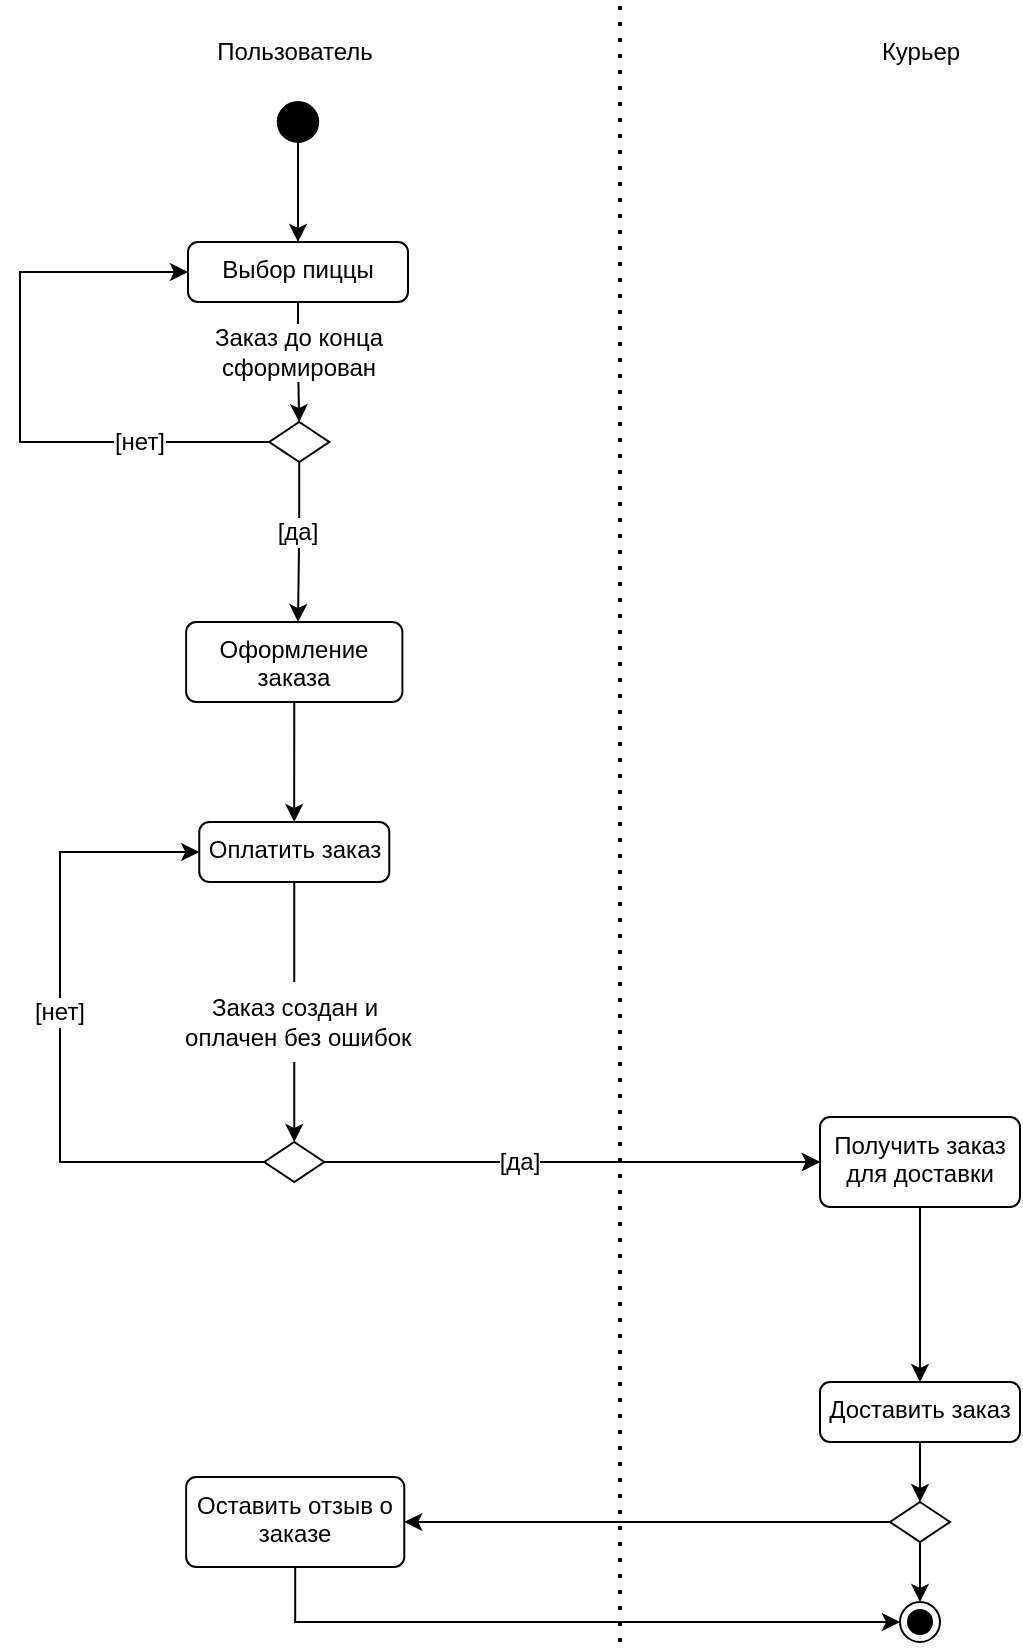 <mxfile version="24.0.6" type="github">
  <diagram name="Страница — 1" id="slqtoTd8akjQ368UW_xO">
    <mxGraphModel dx="2012" dy="651" grid="1" gridSize="10" guides="1" tooltips="1" connect="1" arrows="1" fold="1" page="1" pageScale="1" pageWidth="827" pageHeight="1169" math="0" shadow="0">
      <root>
        <mxCell id="0" />
        <mxCell id="1" parent="0" />
        <mxCell id="k7sPHbPUHjO9x2cmhJNs-1" value="" style="endArrow=none;dashed=1;html=1;dashPattern=1 3;strokeWidth=2;rounded=0;entryX=0.5;entryY=0;entryDx=0;entryDy=0;exitX=0.5;exitY=1;exitDx=0;exitDy=0;" edge="1" parent="1">
          <mxGeometry width="50" height="50" relative="1" as="geometry">
            <mxPoint x="-470" y="950" as="sourcePoint" />
            <mxPoint x="-470" y="130.0" as="targetPoint" />
          </mxGeometry>
        </mxCell>
        <mxCell id="k7sPHbPUHjO9x2cmhJNs-2" value="Пользователь" style="text;html=1;align=center;verticalAlign=middle;resizable=0;points=[];autosize=1;strokeColor=none;fillColor=none;" vertex="1" parent="1">
          <mxGeometry x="-682.87" y="140" width="100" height="30" as="geometry" />
        </mxCell>
        <mxCell id="k7sPHbPUHjO9x2cmhJNs-3" value="Курьер" style="text;html=1;align=center;verticalAlign=middle;resizable=0;points=[];autosize=1;strokeColor=none;fillColor=none;" vertex="1" parent="1">
          <mxGeometry x="-350" y="140" width="60" height="30" as="geometry" />
        </mxCell>
        <mxCell id="k7sPHbPUHjO9x2cmhJNs-10" style="edgeStyle=orthogonalEdgeStyle;rounded=0;orthogonalLoop=1;jettySize=auto;html=1;" edge="1" parent="1" source="k7sPHbPUHjO9x2cmhJNs-21" target="k7sPHbPUHjO9x2cmhJNs-9">
          <mxGeometry relative="1" as="geometry">
            <Array as="points">
              <mxPoint x="-630" y="395" />
              <mxPoint x="-631" y="395" />
            </Array>
          </mxGeometry>
        </mxCell>
        <mxCell id="k7sPHbPUHjO9x2cmhJNs-5" value="Выбор пиццы" style="html=1;align=center;verticalAlign=top;rounded=1;absoluteArcSize=1;arcSize=10;dashed=0;whiteSpace=wrap;" vertex="1" parent="1">
          <mxGeometry x="-686" y="250" width="110" height="30" as="geometry" />
        </mxCell>
        <mxCell id="k7sPHbPUHjO9x2cmhJNs-8" style="edgeStyle=orthogonalEdgeStyle;rounded=0;orthogonalLoop=1;jettySize=auto;html=1;exitX=0.5;exitY=1;exitDx=0;exitDy=0;entryX=0.5;entryY=0;entryDx=0;entryDy=0;" edge="1" parent="1" source="k7sPHbPUHjO9x2cmhJNs-7" target="k7sPHbPUHjO9x2cmhJNs-5">
          <mxGeometry relative="1" as="geometry" />
        </mxCell>
        <mxCell id="k7sPHbPUHjO9x2cmhJNs-7" value="" style="ellipse;fillColor=strokeColor;html=1;" vertex="1" parent="1">
          <mxGeometry x="-641.13" y="180" width="20.25" height="20" as="geometry" />
        </mxCell>
        <mxCell id="k7sPHbPUHjO9x2cmhJNs-12" style="edgeStyle=orthogonalEdgeStyle;rounded=0;orthogonalLoop=1;jettySize=auto;html=1;exitX=0.5;exitY=1;exitDx=0;exitDy=0;" edge="1" parent="1" source="k7sPHbPUHjO9x2cmhJNs-9" target="k7sPHbPUHjO9x2cmhJNs-11">
          <mxGeometry relative="1" as="geometry">
            <mxPoint x="-639.461" y="470" as="sourcePoint" />
            <Array as="points">
              <mxPoint x="-633" y="520" />
              <mxPoint x="-633" y="520" />
            </Array>
          </mxGeometry>
        </mxCell>
        <mxCell id="k7sPHbPUHjO9x2cmhJNs-9" value="Оформление заказа" style="html=1;align=center;verticalAlign=top;rounded=1;absoluteArcSize=1;arcSize=10;dashed=0;whiteSpace=wrap;" vertex="1" parent="1">
          <mxGeometry x="-686.93" y="440" width="108.13" height="40" as="geometry" />
        </mxCell>
        <mxCell id="k7sPHbPUHjO9x2cmhJNs-29" style="edgeStyle=orthogonalEdgeStyle;rounded=0;orthogonalLoop=1;jettySize=auto;html=1;entryX=0.5;entryY=0;entryDx=0;entryDy=0;" edge="1" parent="1" source="k7sPHbPUHjO9x2cmhJNs-11" target="k7sPHbPUHjO9x2cmhJNs-28">
          <mxGeometry relative="1" as="geometry" />
        </mxCell>
        <mxCell id="k7sPHbPUHjO9x2cmhJNs-11" value="Оплатить заказ" style="html=1;align=center;verticalAlign=top;rounded=1;absoluteArcSize=1;arcSize=10;dashed=0;whiteSpace=wrap;" vertex="1" parent="1">
          <mxGeometry x="-680.36" y="540" width="95" height="30" as="geometry" />
        </mxCell>
        <mxCell id="k7sPHbPUHjO9x2cmhJNs-16" style="edgeStyle=orthogonalEdgeStyle;rounded=0;orthogonalLoop=1;jettySize=auto;html=1;" edge="1" parent="1" source="k7sPHbPUHjO9x2cmhJNs-13" target="k7sPHbPUHjO9x2cmhJNs-15">
          <mxGeometry relative="1" as="geometry" />
        </mxCell>
        <mxCell id="k7sPHbPUHjO9x2cmhJNs-13" value="Получить заказ для доставки" style="html=1;align=center;verticalAlign=top;rounded=1;absoluteArcSize=1;arcSize=10;dashed=0;whiteSpace=wrap;" vertex="1" parent="1">
          <mxGeometry x="-370" y="687.5" width="100" height="45" as="geometry" />
        </mxCell>
        <mxCell id="k7sPHbPUHjO9x2cmhJNs-15" value="Доставить заказ" style="html=1;align=center;verticalAlign=top;rounded=1;absoluteArcSize=1;arcSize=10;dashed=0;whiteSpace=wrap;" vertex="1" parent="1">
          <mxGeometry x="-370" y="820" width="100" height="30" as="geometry" />
        </mxCell>
        <mxCell id="k7sPHbPUHjO9x2cmhJNs-17" value="Заказ создан и&lt;div&gt;&amp;nbsp;оплачен без ошибок&lt;/div&gt;" style="text;html=1;align=center;verticalAlign=middle;resizable=0;points=[];autosize=1;strokeColor=none;fillColor=default;labelBackgroundColor=default;" vertex="1" parent="1">
          <mxGeometry x="-702.87" y="620" width="140" height="40" as="geometry" />
        </mxCell>
        <mxCell id="k7sPHbPUHjO9x2cmhJNs-60" style="edgeStyle=orthogonalEdgeStyle;rounded=0;orthogonalLoop=1;jettySize=auto;html=1;exitX=0.5;exitY=1;exitDx=0;exitDy=0;entryX=0;entryY=0.5;entryDx=0;entryDy=0;" edge="1" parent="1" source="k7sPHbPUHjO9x2cmhJNs-18" target="k7sPHbPUHjO9x2cmhJNs-49">
          <mxGeometry relative="1" as="geometry" />
        </mxCell>
        <mxCell id="k7sPHbPUHjO9x2cmhJNs-18" value="Оставить отзыв о заказе" style="html=1;align=center;verticalAlign=top;rounded=1;absoluteArcSize=1;arcSize=10;dashed=0;whiteSpace=wrap;" vertex="1" parent="1">
          <mxGeometry x="-686.93" y="867.5" width="109.07" height="45" as="geometry" />
        </mxCell>
        <mxCell id="k7sPHbPUHjO9x2cmhJNs-22" value="" style="edgeStyle=orthogonalEdgeStyle;rounded=0;orthogonalLoop=1;jettySize=auto;html=1;" edge="1" parent="1" source="k7sPHbPUHjO9x2cmhJNs-5" target="k7sPHbPUHjO9x2cmhJNs-21">
          <mxGeometry relative="1" as="geometry">
            <mxPoint x="-901" y="390" as="sourcePoint" />
            <mxPoint x="-909" y="540" as="targetPoint" />
          </mxGeometry>
        </mxCell>
        <mxCell id="k7sPHbPUHjO9x2cmhJNs-21" value="" style="shape=rhombus;perimeter=rhombusPerimeter;whiteSpace=wrap;html=1;align=center;" vertex="1" parent="1">
          <mxGeometry x="-645.37" y="340" width="30" height="20" as="geometry" />
        </mxCell>
        <mxCell id="k7sPHbPUHjO9x2cmhJNs-31" style="edgeStyle=orthogonalEdgeStyle;rounded=0;orthogonalLoop=1;jettySize=auto;html=1;entryX=0;entryY=0.5;entryDx=0;entryDy=0;" edge="1" parent="1" source="k7sPHbPUHjO9x2cmhJNs-28" target="k7sPHbPUHjO9x2cmhJNs-11">
          <mxGeometry relative="1" as="geometry">
            <Array as="points">
              <mxPoint x="-750" y="710" />
              <mxPoint x="-750" y="555" />
            </Array>
          </mxGeometry>
        </mxCell>
        <mxCell id="k7sPHbPUHjO9x2cmhJNs-32" style="edgeStyle=orthogonalEdgeStyle;rounded=0;orthogonalLoop=1;jettySize=auto;html=1;entryX=0;entryY=0.5;entryDx=0;entryDy=0;" edge="1" parent="1" source="k7sPHbPUHjO9x2cmhJNs-47" target="k7sPHbPUHjO9x2cmhJNs-13">
          <mxGeometry relative="1" as="geometry" />
        </mxCell>
        <mxCell id="k7sPHbPUHjO9x2cmhJNs-28" value="" style="shape=rhombus;perimeter=rhombusPerimeter;whiteSpace=wrap;html=1;align=center;" vertex="1" parent="1">
          <mxGeometry x="-647.87" y="700" width="30" height="20" as="geometry" />
        </mxCell>
        <mxCell id="k7sPHbPUHjO9x2cmhJNs-24" style="edgeStyle=orthogonalEdgeStyle;rounded=0;orthogonalLoop=1;jettySize=auto;html=1;exitX=0;exitY=0.5;exitDx=0;exitDy=0;entryX=0;entryY=0.5;entryDx=0;entryDy=0;" edge="1" parent="1" source="k7sPHbPUHjO9x2cmhJNs-21" target="k7sPHbPUHjO9x2cmhJNs-5">
          <mxGeometry relative="1" as="geometry">
            <Array as="points">
              <mxPoint x="-770" y="350" />
              <mxPoint x="-770" y="265" />
            </Array>
          </mxGeometry>
        </mxCell>
        <mxCell id="k7sPHbPUHjO9x2cmhJNs-41" value="Заказ до конца сформирован" style="text;html=1;align=center;verticalAlign=middle;whiteSpace=wrap;rounded=0;textShadow=0;labelBackgroundColor=default;" vertex="1" parent="1">
          <mxGeometry x="-681.5" y="290" width="101" height="30" as="geometry" />
        </mxCell>
        <mxCell id="k7sPHbPUHjO9x2cmhJNs-43" value="[нет]" style="text;html=1;align=center;verticalAlign=middle;whiteSpace=wrap;rounded=0;labelBackgroundColor=default;" vertex="1" parent="1">
          <mxGeometry x="-740.36" y="335" width="60" height="30" as="geometry" />
        </mxCell>
        <mxCell id="k7sPHbPUHjO9x2cmhJNs-44" value="[да]" style="text;html=1;align=center;verticalAlign=middle;whiteSpace=wrap;rounded=0;labelBackgroundColor=default;" vertex="1" parent="1">
          <mxGeometry x="-661" y="380" width="60" height="30" as="geometry" />
        </mxCell>
        <mxCell id="k7sPHbPUHjO9x2cmhJNs-45" value="[нет]" style="text;html=1;align=center;verticalAlign=middle;whiteSpace=wrap;rounded=0;labelBackgroundColor=default;" vertex="1" parent="1">
          <mxGeometry x="-780" y="620" width="60" height="30" as="geometry" />
        </mxCell>
        <mxCell id="k7sPHbPUHjO9x2cmhJNs-48" value="" style="edgeStyle=orthogonalEdgeStyle;rounded=0;orthogonalLoop=1;jettySize=auto;html=1;entryX=0;entryY=0.5;entryDx=0;entryDy=0;" edge="1" parent="1" source="k7sPHbPUHjO9x2cmhJNs-28" target="k7sPHbPUHjO9x2cmhJNs-13">
          <mxGeometry relative="1" as="geometry">
            <mxPoint x="-618" y="710" as="sourcePoint" />
            <mxPoint x="-370" y="710" as="targetPoint" />
          </mxGeometry>
        </mxCell>
        <mxCell id="k7sPHbPUHjO9x2cmhJNs-47" value="[да]" style="text;html=1;align=center;verticalAlign=middle;whiteSpace=wrap;rounded=0;labelBackgroundColor=default;" vertex="1" parent="1">
          <mxGeometry x="-550" y="695" width="60" height="30" as="geometry" />
        </mxCell>
        <mxCell id="k7sPHbPUHjO9x2cmhJNs-49" value="" style="ellipse;html=1;shape=endState;fillColor=strokeColor;" vertex="1" parent="1">
          <mxGeometry x="-330" y="930" width="20" height="20" as="geometry" />
        </mxCell>
        <mxCell id="k7sPHbPUHjO9x2cmhJNs-58" value="" style="edgeStyle=orthogonalEdgeStyle;rounded=0;orthogonalLoop=1;jettySize=auto;html=1;entryX=0.5;entryY=0;entryDx=0;entryDy=0;" edge="1" parent="1" source="k7sPHbPUHjO9x2cmhJNs-15" target="k7sPHbPUHjO9x2cmhJNs-57">
          <mxGeometry relative="1" as="geometry">
            <mxPoint x="-320" y="850" as="sourcePoint" />
            <mxPoint x="-320" y="930" as="targetPoint" />
          </mxGeometry>
        </mxCell>
        <mxCell id="k7sPHbPUHjO9x2cmhJNs-59" style="edgeStyle=orthogonalEdgeStyle;rounded=0;orthogonalLoop=1;jettySize=auto;html=1;entryX=1;entryY=0.5;entryDx=0;entryDy=0;" edge="1" parent="1" source="k7sPHbPUHjO9x2cmhJNs-57" target="k7sPHbPUHjO9x2cmhJNs-18">
          <mxGeometry relative="1" as="geometry" />
        </mxCell>
        <mxCell id="k7sPHbPUHjO9x2cmhJNs-61" style="edgeStyle=orthogonalEdgeStyle;rounded=0;orthogonalLoop=1;jettySize=auto;html=1;exitX=0.5;exitY=1;exitDx=0;exitDy=0;entryX=0.5;entryY=0;entryDx=0;entryDy=0;" edge="1" parent="1" source="k7sPHbPUHjO9x2cmhJNs-57" target="k7sPHbPUHjO9x2cmhJNs-49">
          <mxGeometry relative="1" as="geometry" />
        </mxCell>
        <mxCell id="k7sPHbPUHjO9x2cmhJNs-57" value="" style="shape=rhombus;perimeter=rhombusPerimeter;whiteSpace=wrap;html=1;align=center;" vertex="1" parent="1">
          <mxGeometry x="-335.0" y="880" width="30" height="20" as="geometry" />
        </mxCell>
      </root>
    </mxGraphModel>
  </diagram>
</mxfile>
